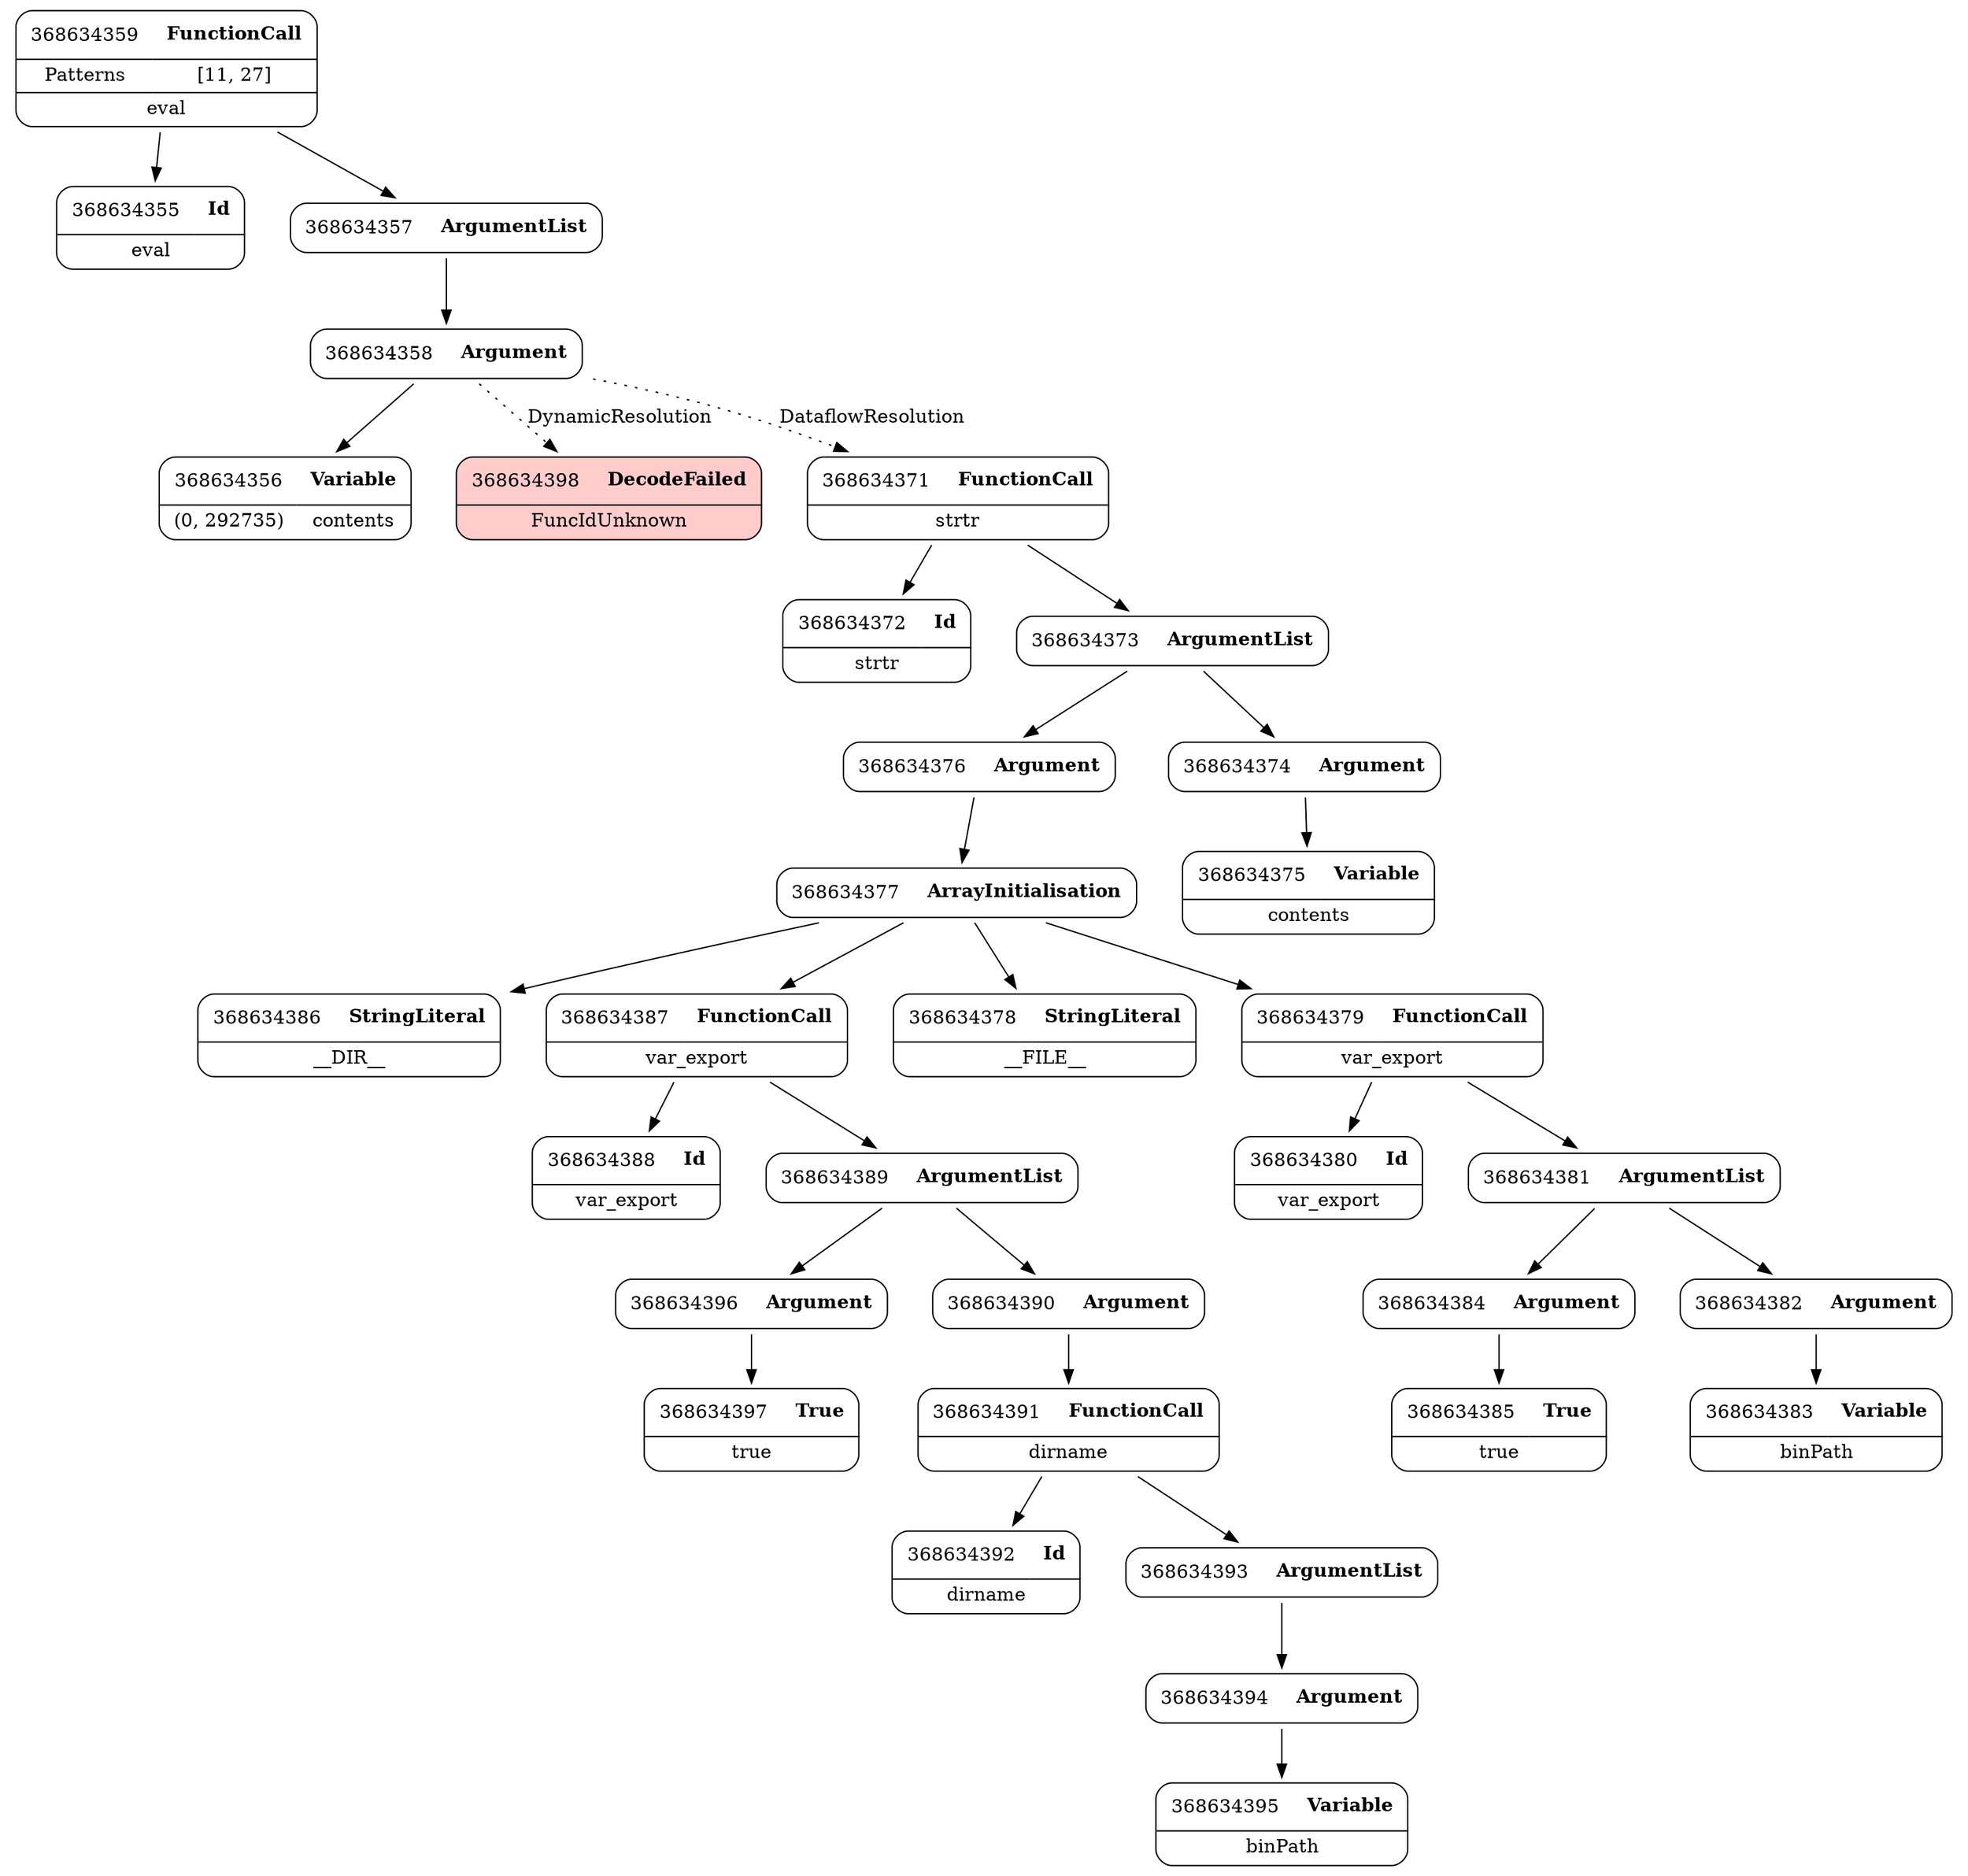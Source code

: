 digraph ast {
node [shape=none];
368634355 [label=<<TABLE border='1' cellspacing='0' cellpadding='10' style='rounded' ><TR><TD border='0'>368634355</TD><TD border='0'><B>Id</B></TD></TR><HR/><TR><TD border='0' cellpadding='5' colspan='2'>eval</TD></TR></TABLE>>];
368634356 [label=<<TABLE border='1' cellspacing='0' cellpadding='10' style='rounded' ><TR><TD border='0'>368634356</TD><TD border='0'><B>Variable</B></TD></TR><HR/><TR><TD border='0' cellpadding='5'>(0, 292735)</TD><TD border='0' cellpadding='5'>contents</TD></TR></TABLE>>];
368634357 [label=<<TABLE border='1' cellspacing='0' cellpadding='10' style='rounded' ><TR><TD border='0'>368634357</TD><TD border='0'><B>ArgumentList</B></TD></TR></TABLE>>];
368634357 -> 368634358 [weight=2];
368634358 [label=<<TABLE border='1' cellspacing='0' cellpadding='10' style='rounded' ><TR><TD border='0'>368634358</TD><TD border='0'><B>Argument</B></TD></TR></TABLE>>];
368634358 -> 368634356 [weight=2];
368634358 -> 368634398 [style=dotted,label=DynamicResolution];
368634358 -> 368634371 [style=dotted,label=DataflowResolution];
368634359 [label=<<TABLE border='1' cellspacing='0' cellpadding='10' style='rounded' ><TR><TD border='0'>368634359</TD><TD border='0'><B>FunctionCall</B></TD></TR><HR/><TR><TD border='0' cellpadding='5'>Patterns</TD><TD border='0' cellpadding='5'>[11, 27]</TD></TR><HR/><TR><TD border='0' cellpadding='5' colspan='2'>eval</TD></TR></TABLE>>];
368634359 -> 368634355 [weight=2];
368634359 -> 368634357 [weight=2];
368634392 [label=<<TABLE border='1' cellspacing='0' cellpadding='10' style='rounded' ><TR><TD border='0'>368634392</TD><TD border='0'><B>Id</B></TD></TR><HR/><TR><TD border='0' cellpadding='5' colspan='2'>dirname</TD></TR></TABLE>>];
368634393 [label=<<TABLE border='1' cellspacing='0' cellpadding='10' style='rounded' ><TR><TD border='0'>368634393</TD><TD border='0'><B>ArgumentList</B></TD></TR></TABLE>>];
368634393 -> 368634394 [weight=2];
368634394 [label=<<TABLE border='1' cellspacing='0' cellpadding='10' style='rounded' ><TR><TD border='0'>368634394</TD><TD border='0'><B>Argument</B></TD></TR></TABLE>>];
368634394 -> 368634395 [weight=2];
368634395 [label=<<TABLE border='1' cellspacing='0' cellpadding='10' style='rounded' ><TR><TD border='0'>368634395</TD><TD border='0'><B>Variable</B></TD></TR><HR/><TR><TD border='0' cellpadding='5' colspan='2'>binPath</TD></TR></TABLE>>];
368634396 [label=<<TABLE border='1' cellspacing='0' cellpadding='10' style='rounded' ><TR><TD border='0'>368634396</TD><TD border='0'><B>Argument</B></TD></TR></TABLE>>];
368634396 -> 368634397 [weight=2];
368634397 [label=<<TABLE border='1' cellspacing='0' cellpadding='10' style='rounded' ><TR><TD border='0'>368634397</TD><TD border='0'><B>True</B></TD></TR><HR/><TR><TD border='0' cellpadding='5' colspan='2'>true</TD></TR></TABLE>>];
368634398 [label=<<TABLE border='1' cellspacing='0' cellpadding='10' style='rounded' bgcolor='#FFCCCC' ><TR><TD border='0'>368634398</TD><TD border='0'><B>DecodeFailed</B></TD></TR><HR/><TR><TD border='0' cellpadding='5' colspan='2'>FuncIdUnknown</TD></TR></TABLE>>];
368634384 [label=<<TABLE border='1' cellspacing='0' cellpadding='10' style='rounded' ><TR><TD border='0'>368634384</TD><TD border='0'><B>Argument</B></TD></TR></TABLE>>];
368634384 -> 368634385 [weight=2];
368634385 [label=<<TABLE border='1' cellspacing='0' cellpadding='10' style='rounded' ><TR><TD border='0'>368634385</TD><TD border='0'><B>True</B></TD></TR><HR/><TR><TD border='0' cellpadding='5' colspan='2'>true</TD></TR></TABLE>>];
368634386 [label=<<TABLE border='1' cellspacing='0' cellpadding='10' style='rounded' ><TR><TD border='0'>368634386</TD><TD border='0'><B>StringLiteral</B></TD></TR><HR/><TR><TD border='0' cellpadding='5' colspan='2'>__DIR__</TD></TR></TABLE>>];
368634387 [label=<<TABLE border='1' cellspacing='0' cellpadding='10' style='rounded' ><TR><TD border='0'>368634387</TD><TD border='0'><B>FunctionCall</B></TD></TR><HR/><TR><TD border='0' cellpadding='5' colspan='2'>var_export</TD></TR></TABLE>>];
368634387 -> 368634388 [weight=2];
368634387 -> 368634389 [weight=2];
368634388 [label=<<TABLE border='1' cellspacing='0' cellpadding='10' style='rounded' ><TR><TD border='0'>368634388</TD><TD border='0'><B>Id</B></TD></TR><HR/><TR><TD border='0' cellpadding='5' colspan='2'>var_export</TD></TR></TABLE>>];
368634389 [label=<<TABLE border='1' cellspacing='0' cellpadding='10' style='rounded' ><TR><TD border='0'>368634389</TD><TD border='0'><B>ArgumentList</B></TD></TR></TABLE>>];
368634389 -> 368634390 [weight=2];
368634389 -> 368634396 [weight=2];
368634390 [label=<<TABLE border='1' cellspacing='0' cellpadding='10' style='rounded' ><TR><TD border='0'>368634390</TD><TD border='0'><B>Argument</B></TD></TR></TABLE>>];
368634390 -> 368634391 [weight=2];
368634391 [label=<<TABLE border='1' cellspacing='0' cellpadding='10' style='rounded' ><TR><TD border='0'>368634391</TD><TD border='0'><B>FunctionCall</B></TD></TR><HR/><TR><TD border='0' cellpadding='5' colspan='2'>dirname</TD></TR></TABLE>>];
368634391 -> 368634392 [weight=2];
368634391 -> 368634393 [weight=2];
368634376 [label=<<TABLE border='1' cellspacing='0' cellpadding='10' style='rounded' ><TR><TD border='0'>368634376</TD><TD border='0'><B>Argument</B></TD></TR></TABLE>>];
368634376 -> 368634377 [weight=2];
368634377 [label=<<TABLE border='1' cellspacing='0' cellpadding='10' style='rounded' ><TR><TD border='0'>368634377</TD><TD border='0'><B>ArrayInitialisation</B></TD></TR></TABLE>>];
368634377 -> 368634378 [weight=2];
368634377 -> 368634379 [weight=2];
368634377 -> 368634386 [weight=2];
368634377 -> 368634387 [weight=2];
368634378 [label=<<TABLE border='1' cellspacing='0' cellpadding='10' style='rounded' ><TR><TD border='0'>368634378</TD><TD border='0'><B>StringLiteral</B></TD></TR><HR/><TR><TD border='0' cellpadding='5' colspan='2'>__FILE__</TD></TR></TABLE>>];
368634379 [label=<<TABLE border='1' cellspacing='0' cellpadding='10' style='rounded' ><TR><TD border='0'>368634379</TD><TD border='0'><B>FunctionCall</B></TD></TR><HR/><TR><TD border='0' cellpadding='5' colspan='2'>var_export</TD></TR></TABLE>>];
368634379 -> 368634380 [weight=2];
368634379 -> 368634381 [weight=2];
368634380 [label=<<TABLE border='1' cellspacing='0' cellpadding='10' style='rounded' ><TR><TD border='0'>368634380</TD><TD border='0'><B>Id</B></TD></TR><HR/><TR><TD border='0' cellpadding='5' colspan='2'>var_export</TD></TR></TABLE>>];
368634381 [label=<<TABLE border='1' cellspacing='0' cellpadding='10' style='rounded' ><TR><TD border='0'>368634381</TD><TD border='0'><B>ArgumentList</B></TD></TR></TABLE>>];
368634381 -> 368634382 [weight=2];
368634381 -> 368634384 [weight=2];
368634382 [label=<<TABLE border='1' cellspacing='0' cellpadding='10' style='rounded' ><TR><TD border='0'>368634382</TD><TD border='0'><B>Argument</B></TD></TR></TABLE>>];
368634382 -> 368634383 [weight=2];
368634383 [label=<<TABLE border='1' cellspacing='0' cellpadding='10' style='rounded' ><TR><TD border='0'>368634383</TD><TD border='0'><B>Variable</B></TD></TR><HR/><TR><TD border='0' cellpadding='5' colspan='2'>binPath</TD></TR></TABLE>>];
368634371 [label=<<TABLE border='1' cellspacing='0' cellpadding='10' style='rounded' ><TR><TD border='0'>368634371</TD><TD border='0'><B>FunctionCall</B></TD></TR><HR/><TR><TD border='0' cellpadding='5' colspan='2'>strtr</TD></TR></TABLE>>];
368634371 -> 368634372 [weight=2];
368634371 -> 368634373 [weight=2];
368634372 [label=<<TABLE border='1' cellspacing='0' cellpadding='10' style='rounded' ><TR><TD border='0'>368634372</TD><TD border='0'><B>Id</B></TD></TR><HR/><TR><TD border='0' cellpadding='5' colspan='2'>strtr</TD></TR></TABLE>>];
368634373 [label=<<TABLE border='1' cellspacing='0' cellpadding='10' style='rounded' ><TR><TD border='0'>368634373</TD><TD border='0'><B>ArgumentList</B></TD></TR></TABLE>>];
368634373 -> 368634374 [weight=2];
368634373 -> 368634376 [weight=2];
368634374 [label=<<TABLE border='1' cellspacing='0' cellpadding='10' style='rounded' ><TR><TD border='0'>368634374</TD><TD border='0'><B>Argument</B></TD></TR></TABLE>>];
368634374 -> 368634375 [weight=2];
368634375 [label=<<TABLE border='1' cellspacing='0' cellpadding='10' style='rounded' ><TR><TD border='0'>368634375</TD><TD border='0'><B>Variable</B></TD></TR><HR/><TR><TD border='0' cellpadding='5' colspan='2'>contents</TD></TR></TABLE>>];
}
